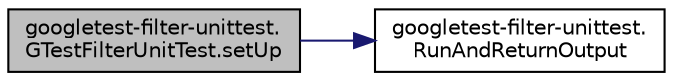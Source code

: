 digraph "googletest-filter-unittest.GTestFilterUnitTest.setUp"
{
 // LATEX_PDF_SIZE
  bgcolor="transparent";
  edge [fontname="Helvetica",fontsize="10",labelfontname="Helvetica",labelfontsize="10"];
  node [fontname="Helvetica",fontsize="10",shape=record];
  rankdir="LR";
  Node1 [label="googletest-filter-unittest.\lGTestFilterUnitTest.setUp",height=0.2,width=0.4,color="black", fillcolor="grey75", style="filled", fontcolor="black",tooltip=" "];
  Node1 -> Node2 [color="midnightblue",fontsize="10",style="solid",fontname="Helvetica"];
  Node2 [label="googletest-filter-unittest.\lRunAndReturnOutput",height=0.2,width=0.4,color="black",URL="$namespacegoogletest-filter-unittest.html#a24bae2131f3ea9a470f76a090f704d23",tooltip=" "];
}
